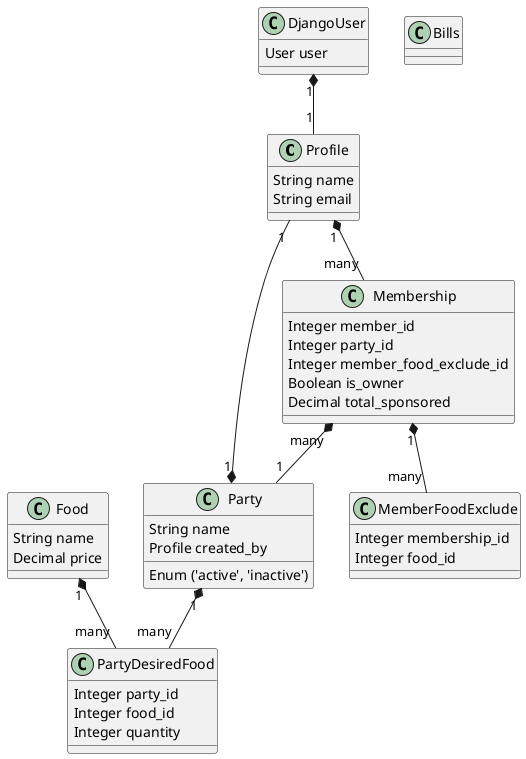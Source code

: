 @startuml
class Profile {
  String name
  String email
}

class DjangoUser {
  User user
}

class Party {
  String name
  Enum ('active', 'inactive')
  Profile created_by
}

class Food {
  String name
  Decimal price
}

class Membership {
  Integer member_id
  Integer party_id
  Integer member_food_exclude_id
  Boolean is_owner
  Decimal total_sponsored
}

class MemberFoodExclude {
  Integer membership_id
  Integer food_id
}

class PartyDesiredFood {
  Integer party_id
  Integer food_id
  Integer quantity
}

class Bills {

}

DjangoUser "1" *-- "1" Profile

Profile "1" *-- "many" Membership
Membership "1" *-- "many" MemberFoodExclude
Membership "many" *-- "1" Party
Party "1" *-- "many" PartyDesiredFood
Party "1" *-- "1" Profile

Food "1" *-- "many" PartyDesiredFood


'Profile "1" *-- "many" Ownership
'Ownership "1" *-- "many" Party
@enduml